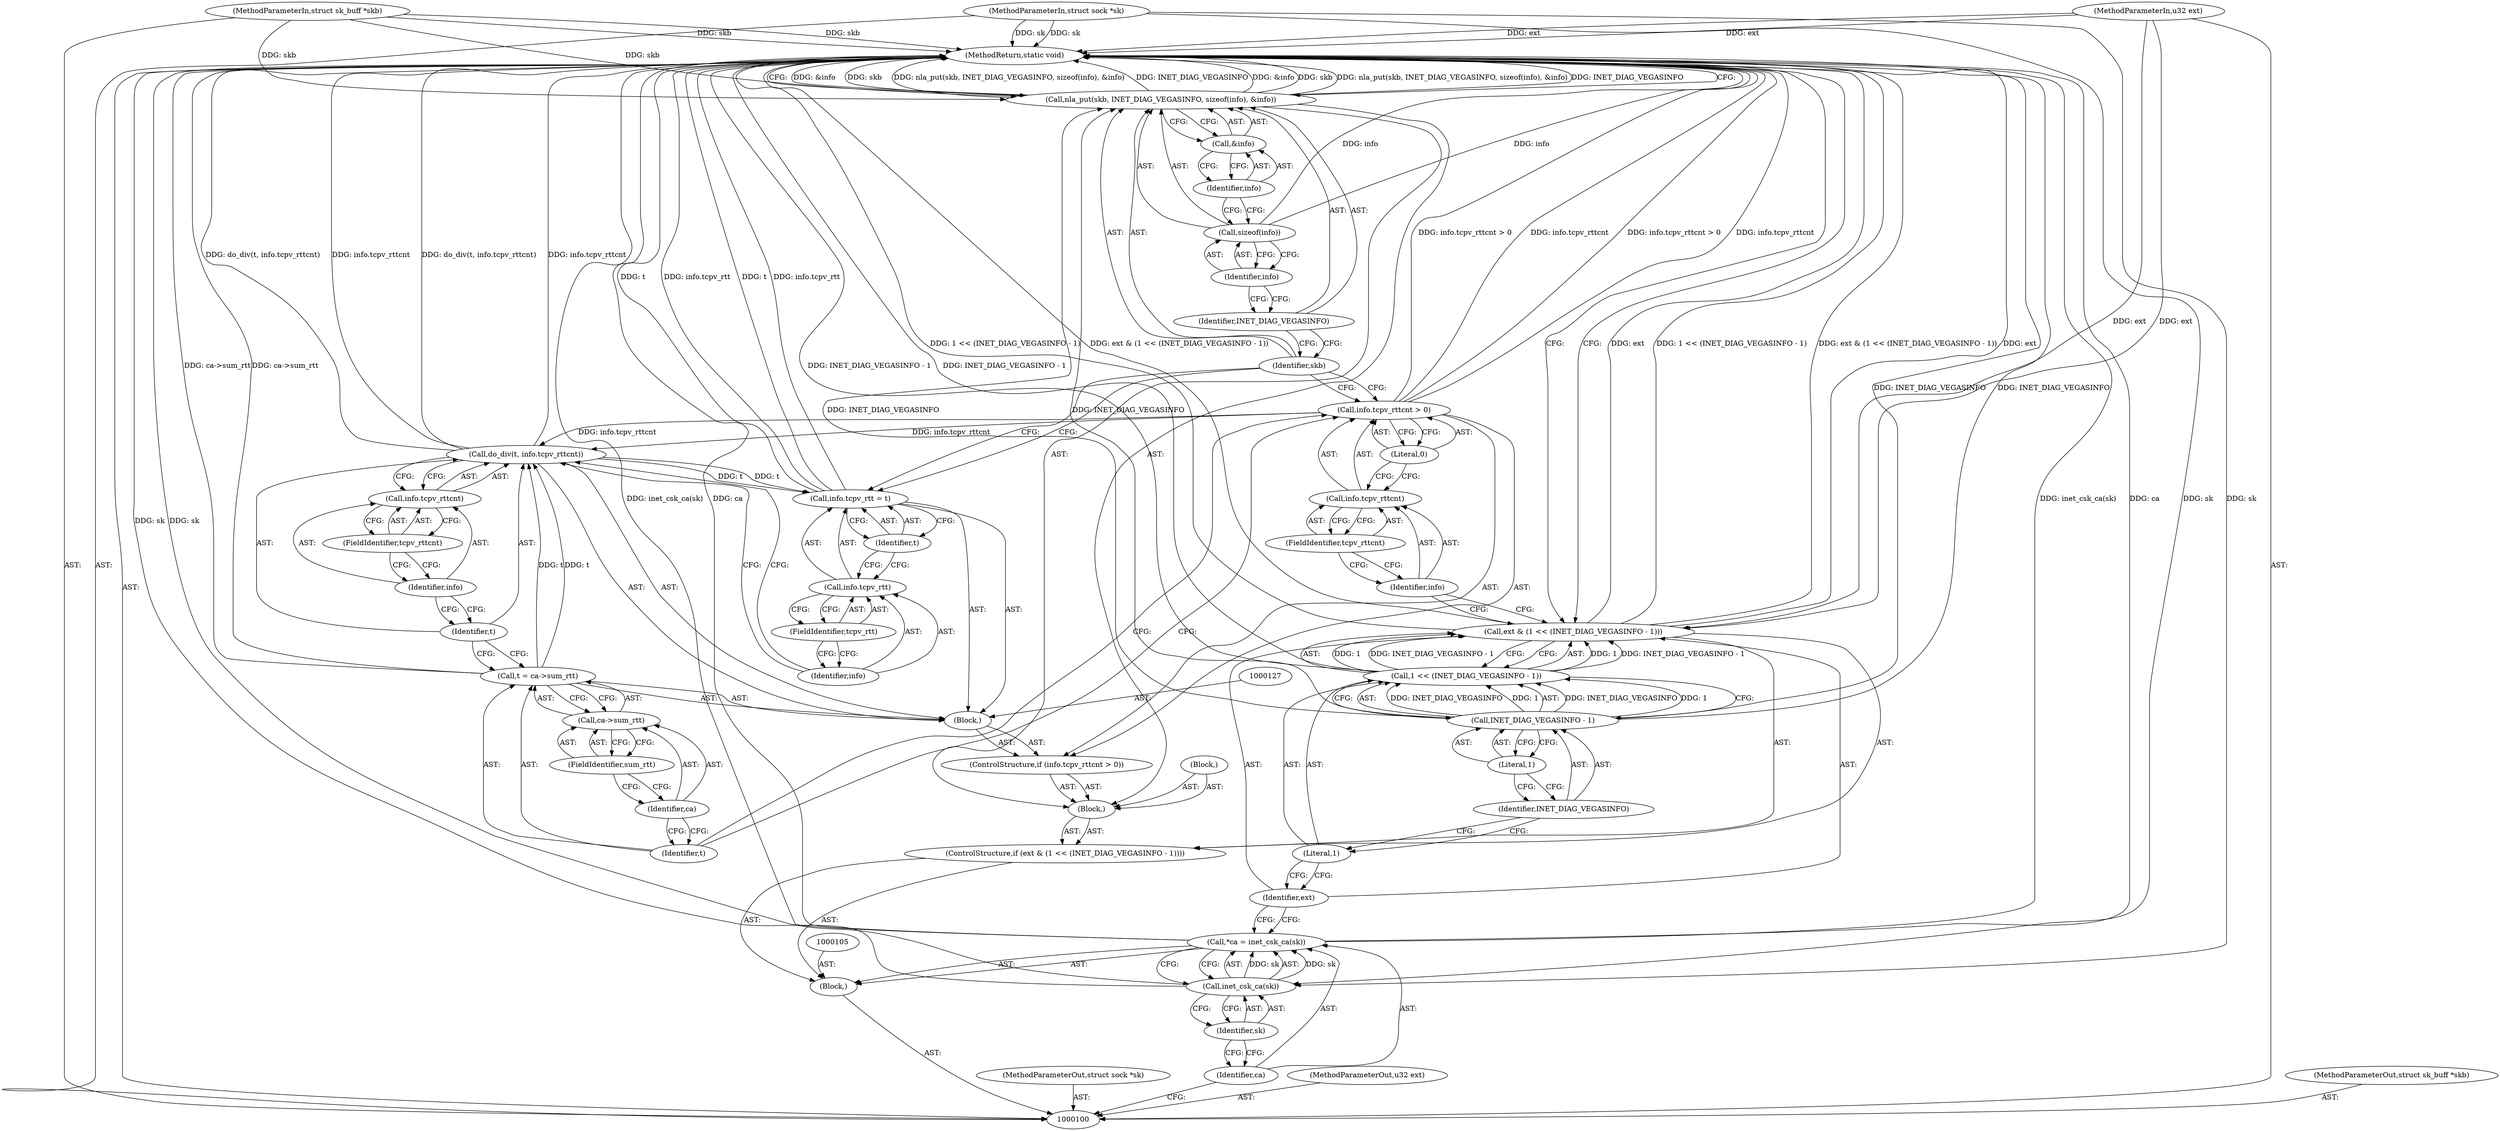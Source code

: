digraph "0_linux_8f363b77ee4fbf7c3bbcf5ec2c5ca482d396d664" {
"1000150" [label="(MethodReturn,static void)"];
"1000101" [label="(MethodParameterIn,struct sock *sk)"];
"1000220" [label="(MethodParameterOut,struct sock *sk)"];
"1000102" [label="(MethodParameterIn,u32 ext)"];
"1000221" [label="(MethodParameterOut,u32 ext)"];
"1000124" [label="(FieldIdentifier,tcpv_rttcnt)"];
"1000120" [label="(ControlStructure,if (info.tcpv_rttcnt > 0))"];
"1000125" [label="(Literal,0)"];
"1000121" [label="(Call,info.tcpv_rttcnt > 0)"];
"1000122" [label="(Call,info.tcpv_rttcnt)"];
"1000123" [label="(Identifier,info)"];
"1000130" [label="(Call,ca->sum_rtt)"];
"1000131" [label="(Identifier,ca)"];
"1000132" [label="(FieldIdentifier,sum_rtt)"];
"1000126" [label="(Block,)"];
"1000128" [label="(Call,t = ca->sum_rtt)"];
"1000129" [label="(Identifier,t)"];
"1000134" [label="(Identifier,t)"];
"1000135" [label="(Call,info.tcpv_rttcnt)"];
"1000136" [label="(Identifier,info)"];
"1000137" [label="(FieldIdentifier,tcpv_rttcnt)"];
"1000133" [label="(Call,do_div(t, info.tcpv_rttcnt))"];
"1000142" [label="(Identifier,t)"];
"1000138" [label="(Call,info.tcpv_rtt = t)"];
"1000139" [label="(Call,info.tcpv_rtt)"];
"1000140" [label="(Identifier,info)"];
"1000141" [label="(FieldIdentifier,tcpv_rtt)"];
"1000144" [label="(Identifier,skb)"];
"1000145" [label="(Identifier,INET_DIAG_VEGASINFO)"];
"1000143" [label="(Call,nla_put(skb, INET_DIAG_VEGASINFO, sizeof(info), &info))"];
"1000146" [label="(Call,sizeof(info))"];
"1000147" [label="(Identifier,info)"];
"1000148" [label="(Call,&info)"];
"1000149" [label="(Identifier,info)"];
"1000103" [label="(MethodParameterIn,struct sk_buff *skb)"];
"1000222" [label="(MethodParameterOut,struct sk_buff *skb)"];
"1000104" [label="(Block,)"];
"1000106" [label="(Call,*ca = inet_csk_ca(sk))"];
"1000107" [label="(Identifier,ca)"];
"1000108" [label="(Call,inet_csk_ca(sk))"];
"1000109" [label="(Identifier,sk)"];
"1000110" [label="(ControlStructure,if (ext & (1 << (INET_DIAG_VEGASINFO - 1))))"];
"1000113" [label="(Call,1 << (INET_DIAG_VEGASINFO - 1))"];
"1000114" [label="(Literal,1)"];
"1000115" [label="(Call,INET_DIAG_VEGASINFO - 1)"];
"1000116" [label="(Identifier,INET_DIAG_VEGASINFO)"];
"1000117" [label="(Literal,1)"];
"1000118" [label="(Block,)"];
"1000111" [label="(Call,ext & (1 << (INET_DIAG_VEGASINFO - 1)))"];
"1000112" [label="(Identifier,ext)"];
"1000119" [label="(Block,)"];
"1000150" -> "1000100"  [label="AST: "];
"1000150" -> "1000143"  [label="CFG: "];
"1000150" -> "1000111"  [label="CFG: "];
"1000128" -> "1000150"  [label="DDG: ca->sum_rtt"];
"1000138" -> "1000150"  [label="DDG: t"];
"1000138" -> "1000150"  [label="DDG: info.tcpv_rtt"];
"1000106" -> "1000150"  [label="DDG: inet_csk_ca(sk)"];
"1000106" -> "1000150"  [label="DDG: ca"];
"1000143" -> "1000150"  [label="DDG: &info"];
"1000143" -> "1000150"  [label="DDG: skb"];
"1000143" -> "1000150"  [label="DDG: nla_put(skb, INET_DIAG_VEGASINFO, sizeof(info), &info)"];
"1000143" -> "1000150"  [label="DDG: INET_DIAG_VEGASINFO"];
"1000103" -> "1000150"  [label="DDG: skb"];
"1000113" -> "1000150"  [label="DDG: INET_DIAG_VEGASINFO - 1"];
"1000121" -> "1000150"  [label="DDG: info.tcpv_rttcnt > 0"];
"1000121" -> "1000150"  [label="DDG: info.tcpv_rttcnt"];
"1000133" -> "1000150"  [label="DDG: do_div(t, info.tcpv_rttcnt)"];
"1000133" -> "1000150"  [label="DDG: info.tcpv_rttcnt"];
"1000102" -> "1000150"  [label="DDG: ext"];
"1000111" -> "1000150"  [label="DDG: ext"];
"1000111" -> "1000150"  [label="DDG: 1 << (INET_DIAG_VEGASINFO - 1)"];
"1000111" -> "1000150"  [label="DDG: ext & (1 << (INET_DIAG_VEGASINFO - 1))"];
"1000101" -> "1000150"  [label="DDG: sk"];
"1000146" -> "1000150"  [label="DDG: info"];
"1000115" -> "1000150"  [label="DDG: INET_DIAG_VEGASINFO"];
"1000108" -> "1000150"  [label="DDG: sk"];
"1000101" -> "1000100"  [label="AST: "];
"1000101" -> "1000150"  [label="DDG: sk"];
"1000101" -> "1000108"  [label="DDG: sk"];
"1000220" -> "1000100"  [label="AST: "];
"1000102" -> "1000100"  [label="AST: "];
"1000102" -> "1000150"  [label="DDG: ext"];
"1000102" -> "1000111"  [label="DDG: ext"];
"1000221" -> "1000100"  [label="AST: "];
"1000124" -> "1000122"  [label="AST: "];
"1000124" -> "1000123"  [label="CFG: "];
"1000122" -> "1000124"  [label="CFG: "];
"1000120" -> "1000118"  [label="AST: "];
"1000121" -> "1000120"  [label="AST: "];
"1000126" -> "1000120"  [label="AST: "];
"1000125" -> "1000121"  [label="AST: "];
"1000125" -> "1000122"  [label="CFG: "];
"1000121" -> "1000125"  [label="CFG: "];
"1000121" -> "1000120"  [label="AST: "];
"1000121" -> "1000125"  [label="CFG: "];
"1000122" -> "1000121"  [label="AST: "];
"1000125" -> "1000121"  [label="AST: "];
"1000129" -> "1000121"  [label="CFG: "];
"1000144" -> "1000121"  [label="CFG: "];
"1000121" -> "1000150"  [label="DDG: info.tcpv_rttcnt > 0"];
"1000121" -> "1000150"  [label="DDG: info.tcpv_rttcnt"];
"1000121" -> "1000133"  [label="DDG: info.tcpv_rttcnt"];
"1000122" -> "1000121"  [label="AST: "];
"1000122" -> "1000124"  [label="CFG: "];
"1000123" -> "1000122"  [label="AST: "];
"1000124" -> "1000122"  [label="AST: "];
"1000125" -> "1000122"  [label="CFG: "];
"1000123" -> "1000122"  [label="AST: "];
"1000123" -> "1000111"  [label="CFG: "];
"1000124" -> "1000123"  [label="CFG: "];
"1000130" -> "1000128"  [label="AST: "];
"1000130" -> "1000132"  [label="CFG: "];
"1000131" -> "1000130"  [label="AST: "];
"1000132" -> "1000130"  [label="AST: "];
"1000128" -> "1000130"  [label="CFG: "];
"1000131" -> "1000130"  [label="AST: "];
"1000131" -> "1000129"  [label="CFG: "];
"1000132" -> "1000131"  [label="CFG: "];
"1000132" -> "1000130"  [label="AST: "];
"1000132" -> "1000131"  [label="CFG: "];
"1000130" -> "1000132"  [label="CFG: "];
"1000126" -> "1000120"  [label="AST: "];
"1000127" -> "1000126"  [label="AST: "];
"1000128" -> "1000126"  [label="AST: "];
"1000133" -> "1000126"  [label="AST: "];
"1000138" -> "1000126"  [label="AST: "];
"1000128" -> "1000126"  [label="AST: "];
"1000128" -> "1000130"  [label="CFG: "];
"1000129" -> "1000128"  [label="AST: "];
"1000130" -> "1000128"  [label="AST: "];
"1000134" -> "1000128"  [label="CFG: "];
"1000128" -> "1000150"  [label="DDG: ca->sum_rtt"];
"1000128" -> "1000133"  [label="DDG: t"];
"1000129" -> "1000128"  [label="AST: "];
"1000129" -> "1000121"  [label="CFG: "];
"1000131" -> "1000129"  [label="CFG: "];
"1000134" -> "1000133"  [label="AST: "];
"1000134" -> "1000128"  [label="CFG: "];
"1000136" -> "1000134"  [label="CFG: "];
"1000135" -> "1000133"  [label="AST: "];
"1000135" -> "1000137"  [label="CFG: "];
"1000136" -> "1000135"  [label="AST: "];
"1000137" -> "1000135"  [label="AST: "];
"1000133" -> "1000135"  [label="CFG: "];
"1000136" -> "1000135"  [label="AST: "];
"1000136" -> "1000134"  [label="CFG: "];
"1000137" -> "1000136"  [label="CFG: "];
"1000137" -> "1000135"  [label="AST: "];
"1000137" -> "1000136"  [label="CFG: "];
"1000135" -> "1000137"  [label="CFG: "];
"1000133" -> "1000126"  [label="AST: "];
"1000133" -> "1000135"  [label="CFG: "];
"1000134" -> "1000133"  [label="AST: "];
"1000135" -> "1000133"  [label="AST: "];
"1000140" -> "1000133"  [label="CFG: "];
"1000133" -> "1000150"  [label="DDG: do_div(t, info.tcpv_rttcnt)"];
"1000133" -> "1000150"  [label="DDG: info.tcpv_rttcnt"];
"1000128" -> "1000133"  [label="DDG: t"];
"1000121" -> "1000133"  [label="DDG: info.tcpv_rttcnt"];
"1000133" -> "1000138"  [label="DDG: t"];
"1000142" -> "1000138"  [label="AST: "];
"1000142" -> "1000139"  [label="CFG: "];
"1000138" -> "1000142"  [label="CFG: "];
"1000138" -> "1000126"  [label="AST: "];
"1000138" -> "1000142"  [label="CFG: "];
"1000139" -> "1000138"  [label="AST: "];
"1000142" -> "1000138"  [label="AST: "];
"1000144" -> "1000138"  [label="CFG: "];
"1000138" -> "1000150"  [label="DDG: t"];
"1000138" -> "1000150"  [label="DDG: info.tcpv_rtt"];
"1000133" -> "1000138"  [label="DDG: t"];
"1000139" -> "1000138"  [label="AST: "];
"1000139" -> "1000141"  [label="CFG: "];
"1000140" -> "1000139"  [label="AST: "];
"1000141" -> "1000139"  [label="AST: "];
"1000142" -> "1000139"  [label="CFG: "];
"1000140" -> "1000139"  [label="AST: "];
"1000140" -> "1000133"  [label="CFG: "];
"1000141" -> "1000140"  [label="CFG: "];
"1000141" -> "1000139"  [label="AST: "];
"1000141" -> "1000140"  [label="CFG: "];
"1000139" -> "1000141"  [label="CFG: "];
"1000144" -> "1000143"  [label="AST: "];
"1000144" -> "1000138"  [label="CFG: "];
"1000144" -> "1000121"  [label="CFG: "];
"1000145" -> "1000144"  [label="CFG: "];
"1000145" -> "1000143"  [label="AST: "];
"1000145" -> "1000144"  [label="CFG: "];
"1000147" -> "1000145"  [label="CFG: "];
"1000143" -> "1000118"  [label="AST: "];
"1000143" -> "1000148"  [label="CFG: "];
"1000144" -> "1000143"  [label="AST: "];
"1000145" -> "1000143"  [label="AST: "];
"1000146" -> "1000143"  [label="AST: "];
"1000148" -> "1000143"  [label="AST: "];
"1000150" -> "1000143"  [label="CFG: "];
"1000143" -> "1000150"  [label="DDG: &info"];
"1000143" -> "1000150"  [label="DDG: skb"];
"1000143" -> "1000150"  [label="DDG: nla_put(skb, INET_DIAG_VEGASINFO, sizeof(info), &info)"];
"1000143" -> "1000150"  [label="DDG: INET_DIAG_VEGASINFO"];
"1000103" -> "1000143"  [label="DDG: skb"];
"1000115" -> "1000143"  [label="DDG: INET_DIAG_VEGASINFO"];
"1000146" -> "1000143"  [label="AST: "];
"1000146" -> "1000147"  [label="CFG: "];
"1000147" -> "1000146"  [label="AST: "];
"1000149" -> "1000146"  [label="CFG: "];
"1000146" -> "1000150"  [label="DDG: info"];
"1000147" -> "1000146"  [label="AST: "];
"1000147" -> "1000145"  [label="CFG: "];
"1000146" -> "1000147"  [label="CFG: "];
"1000148" -> "1000143"  [label="AST: "];
"1000148" -> "1000149"  [label="CFG: "];
"1000149" -> "1000148"  [label="AST: "];
"1000143" -> "1000148"  [label="CFG: "];
"1000149" -> "1000148"  [label="AST: "];
"1000149" -> "1000146"  [label="CFG: "];
"1000148" -> "1000149"  [label="CFG: "];
"1000103" -> "1000100"  [label="AST: "];
"1000103" -> "1000150"  [label="DDG: skb"];
"1000103" -> "1000143"  [label="DDG: skb"];
"1000222" -> "1000100"  [label="AST: "];
"1000104" -> "1000100"  [label="AST: "];
"1000105" -> "1000104"  [label="AST: "];
"1000106" -> "1000104"  [label="AST: "];
"1000110" -> "1000104"  [label="AST: "];
"1000106" -> "1000104"  [label="AST: "];
"1000106" -> "1000108"  [label="CFG: "];
"1000107" -> "1000106"  [label="AST: "];
"1000108" -> "1000106"  [label="AST: "];
"1000112" -> "1000106"  [label="CFG: "];
"1000106" -> "1000150"  [label="DDG: inet_csk_ca(sk)"];
"1000106" -> "1000150"  [label="DDG: ca"];
"1000108" -> "1000106"  [label="DDG: sk"];
"1000107" -> "1000106"  [label="AST: "];
"1000107" -> "1000100"  [label="CFG: "];
"1000109" -> "1000107"  [label="CFG: "];
"1000108" -> "1000106"  [label="AST: "];
"1000108" -> "1000109"  [label="CFG: "];
"1000109" -> "1000108"  [label="AST: "];
"1000106" -> "1000108"  [label="CFG: "];
"1000108" -> "1000150"  [label="DDG: sk"];
"1000108" -> "1000106"  [label="DDG: sk"];
"1000101" -> "1000108"  [label="DDG: sk"];
"1000109" -> "1000108"  [label="AST: "];
"1000109" -> "1000107"  [label="CFG: "];
"1000108" -> "1000109"  [label="CFG: "];
"1000110" -> "1000104"  [label="AST: "];
"1000111" -> "1000110"  [label="AST: "];
"1000118" -> "1000110"  [label="AST: "];
"1000113" -> "1000111"  [label="AST: "];
"1000113" -> "1000115"  [label="CFG: "];
"1000114" -> "1000113"  [label="AST: "];
"1000115" -> "1000113"  [label="AST: "];
"1000111" -> "1000113"  [label="CFG: "];
"1000113" -> "1000150"  [label="DDG: INET_DIAG_VEGASINFO - 1"];
"1000113" -> "1000111"  [label="DDG: 1"];
"1000113" -> "1000111"  [label="DDG: INET_DIAG_VEGASINFO - 1"];
"1000115" -> "1000113"  [label="DDG: INET_DIAG_VEGASINFO"];
"1000115" -> "1000113"  [label="DDG: 1"];
"1000114" -> "1000113"  [label="AST: "];
"1000114" -> "1000112"  [label="CFG: "];
"1000116" -> "1000114"  [label="CFG: "];
"1000115" -> "1000113"  [label="AST: "];
"1000115" -> "1000117"  [label="CFG: "];
"1000116" -> "1000115"  [label="AST: "];
"1000117" -> "1000115"  [label="AST: "];
"1000113" -> "1000115"  [label="CFG: "];
"1000115" -> "1000150"  [label="DDG: INET_DIAG_VEGASINFO"];
"1000115" -> "1000113"  [label="DDG: INET_DIAG_VEGASINFO"];
"1000115" -> "1000113"  [label="DDG: 1"];
"1000115" -> "1000143"  [label="DDG: INET_DIAG_VEGASINFO"];
"1000116" -> "1000115"  [label="AST: "];
"1000116" -> "1000114"  [label="CFG: "];
"1000117" -> "1000116"  [label="CFG: "];
"1000117" -> "1000115"  [label="AST: "];
"1000117" -> "1000116"  [label="CFG: "];
"1000115" -> "1000117"  [label="CFG: "];
"1000118" -> "1000110"  [label="AST: "];
"1000119" -> "1000118"  [label="AST: "];
"1000120" -> "1000118"  [label="AST: "];
"1000143" -> "1000118"  [label="AST: "];
"1000111" -> "1000110"  [label="AST: "];
"1000111" -> "1000113"  [label="CFG: "];
"1000112" -> "1000111"  [label="AST: "];
"1000113" -> "1000111"  [label="AST: "];
"1000123" -> "1000111"  [label="CFG: "];
"1000150" -> "1000111"  [label="CFG: "];
"1000111" -> "1000150"  [label="DDG: ext"];
"1000111" -> "1000150"  [label="DDG: 1 << (INET_DIAG_VEGASINFO - 1)"];
"1000111" -> "1000150"  [label="DDG: ext & (1 << (INET_DIAG_VEGASINFO - 1))"];
"1000102" -> "1000111"  [label="DDG: ext"];
"1000113" -> "1000111"  [label="DDG: 1"];
"1000113" -> "1000111"  [label="DDG: INET_DIAG_VEGASINFO - 1"];
"1000112" -> "1000111"  [label="AST: "];
"1000112" -> "1000106"  [label="CFG: "];
"1000114" -> "1000112"  [label="CFG: "];
"1000119" -> "1000118"  [label="AST: "];
}
